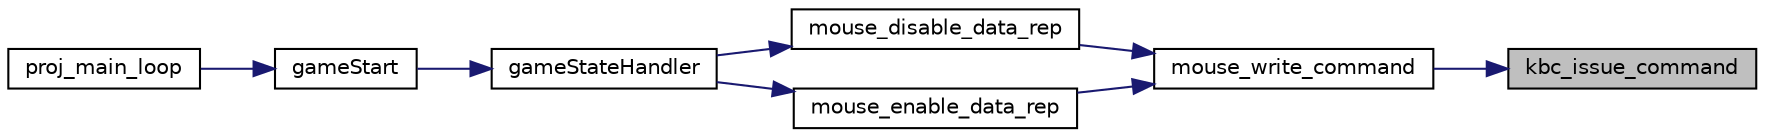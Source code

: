 digraph "kbc_issue_command"
{
 // LATEX_PDF_SIZE
  edge [fontname="Helvetica",fontsize="10",labelfontname="Helvetica",labelfontsize="10"];
  node [fontname="Helvetica",fontsize="10",shape=record];
  rankdir="RL";
  Node1 [label="kbc_issue_command",height=0.2,width=0.4,color="black", fillcolor="grey75", style="filled", fontcolor="black",tooltip="Issues KBC's read and write commands, after checking the IBF flag."];
  Node1 -> Node2 [dir="back",color="midnightblue",fontsize="10",style="solid",fontname="Helvetica"];
  Node2 [label="mouse_write_command",height=0.2,width=0.4,color="black", fillcolor="white", style="filled",URL="$group__mouse.html#gac2d791ac2ef89e466be15a7d07af293c",tooltip="Write a Mouse Command(reg 0xD4) - written as argument of Kbc Write Mouse byte command."];
  Node2 -> Node3 [dir="back",color="midnightblue",fontsize="10",style="solid",fontname="Helvetica"];
  Node3 [label="mouse_disable_data_rep",height=0.2,width=0.4,color="black", fillcolor="white", style="filled",URL="$group__mouse.html#ga8af1c102bf50696674ef14cc377b80cc",tooltip="Enable Data Reporting."];
  Node3 -> Node4 [dir="back",color="midnightblue",fontsize="10",style="solid",fontname="Helvetica"];
  Node4 [label="gameStateHandler",height=0.2,width=0.4,color="black", fillcolor="white", style="filled",URL="$game_8h.html#a8df558a332b33b1b0be4f15a02438531",tooltip="Load letters,sentences and xpm's, set graphics mode and start game."];
  Node4 -> Node5 [dir="back",color="midnightblue",fontsize="10",style="solid",fontname="Helvetica"];
  Node5 [label="gameStart",height=0.2,width=0.4,color="black", fillcolor="white", style="filled",URL="$game_8h.html#aaaff4e132cd3b41673859b2b4ea1159f",tooltip="Load letters,sentences and xpm's, set graphics mode and start game."];
  Node5 -> Node6 [dir="back",color="midnightblue",fontsize="10",style="solid",fontname="Helvetica"];
  Node6 [label="proj_main_loop",height=0.2,width=0.4,color="black", fillcolor="white", style="filled",URL="$proj_8c.html#a2a16f651eccbd248e1ad3b3b924b143b",tooltip=" "];
  Node2 -> Node7 [dir="back",color="midnightblue",fontsize="10",style="solid",fontname="Helvetica"];
  Node7 [label="mouse_enable_data_rep",height=0.2,width=0.4,color="black", fillcolor="white", style="filled",URL="$group__mouse.html#gab70f0bd710edb4b5e9312c3ce2b4777c",tooltip="Enable Data Reporting."];
  Node7 -> Node4 [dir="back",color="midnightblue",fontsize="10",style="solid",fontname="Helvetica"];
}

